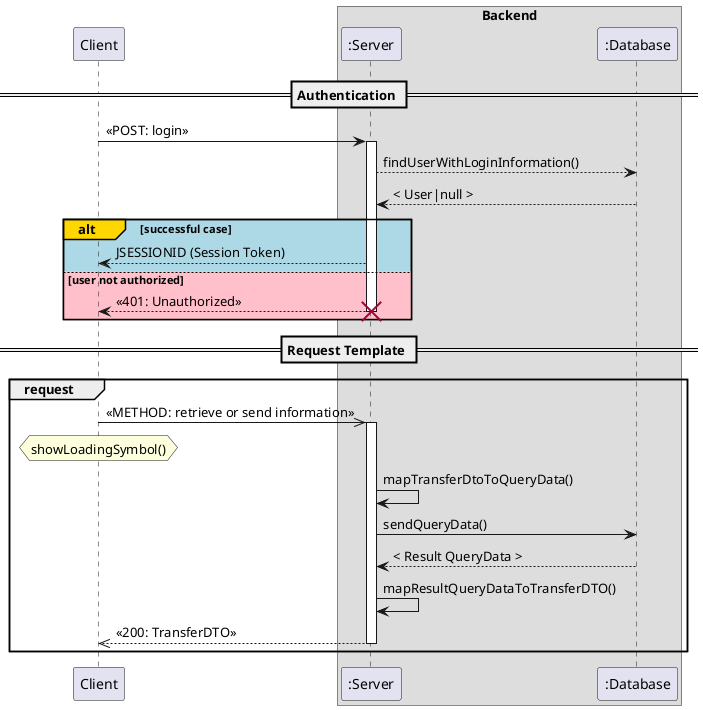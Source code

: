 @startuml
'https://plantuml.com/sequence-diagram

== Authentication ==

Client -> ":Server": << POST: login >>
activate ":Server"

":Server" --> ":Database": findUserWithLoginInformation()
":Database" --> ":Server": < User|null >

alt#Gold #LightBlue successful case
    ":Server" --> Client: JSESSIONID (Session Token)
else #Pink user not authorized
    ":Server" --> Client: << 401: Unauthorized >>
    destroy ":Server"
end

== Request Template ==

group request
    Client ->> ":Server": << METHOD: retrieve or send information >>
    activate ":Server"
    hnote over Client: showLoadingSymbol()
    ":Server" -> ":Server": mapTransferDtoToQueryData()
    ":Server" -> ":Database": sendQueryData()
    ":Database" --> ":Server": < Result QueryData >
    ":Server" -> ":Server": mapResultQueryDataToTransferDTO()
    ":Server" -->> Client: << 200: TransferDTO >>
    deactivate ":Server"
end

box Backend
    participant ":Server"
    participant ":Database"
end box

@enduml
